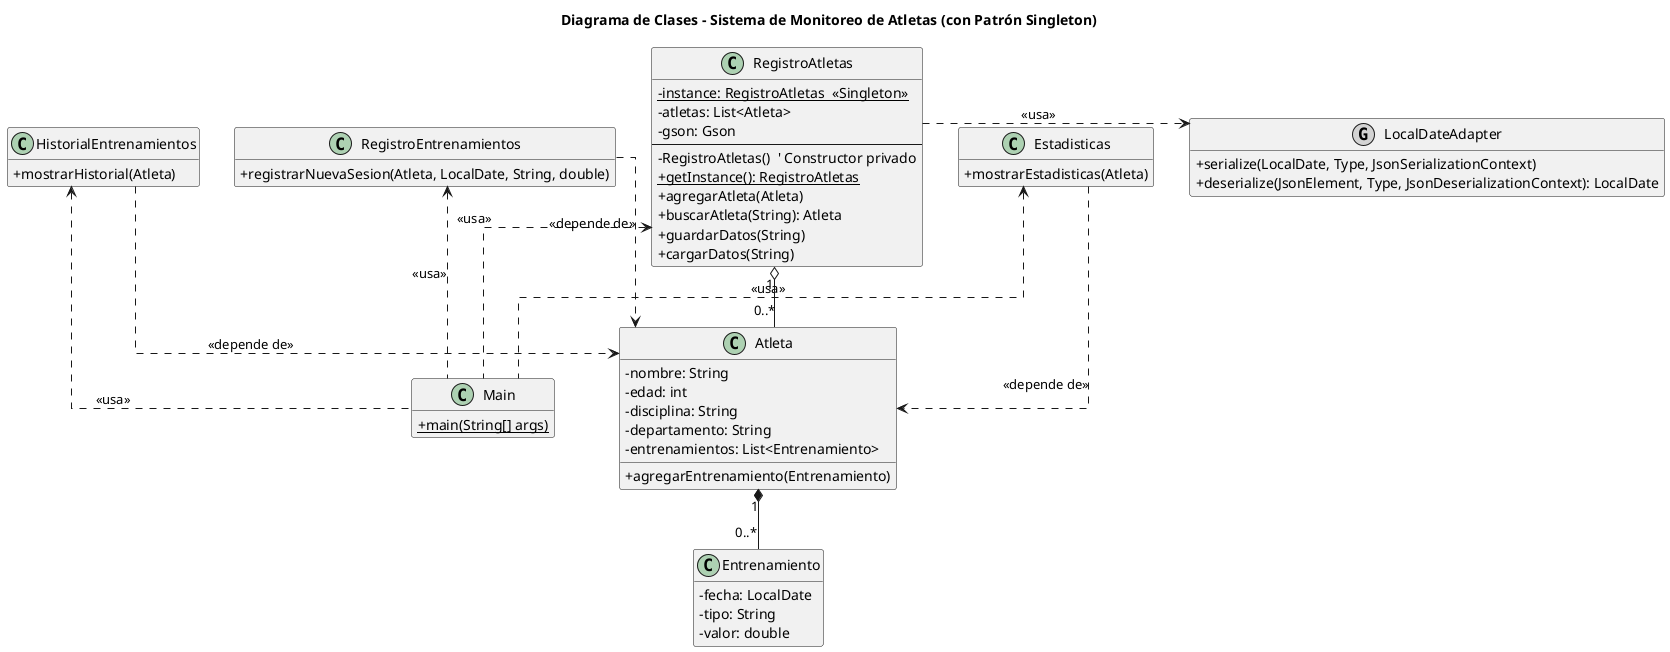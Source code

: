 @startuml

skinparam linetype ortho
skinparam classAttributeIconSize 0
hide empty members

title Diagrama de Clases - Sistema de Monitoreo de Atletas (con Patrón Singleton)


class Main {
  + {static} main(String[] args)
}

class RegistroAtletas {
  - {static} instance: RegistroAtletas  <<Singleton>>
  - atletas: List<Atleta>
  - gson: Gson
  --
  - RegistroAtletas()  ' Constructor privado
  + {static} getInstance(): RegistroAtletas
  + agregarAtleta(Atleta)
  + buscarAtleta(String): Atleta
  + guardarDatos(String)
  + cargarDatos(String)
}

class Atleta {
  - nombre: String
  - edad: int
  - disciplina: String
  - departamento: String
  - entrenamientos: List<Entrenamiento>
  + agregarEntrenamiento(Entrenamiento)
}

class Entrenamiento {
  - fecha: LocalDate
  - tipo: String
  - valor: double
}

class RegistroEntrenamientos {
  + registrarNuevaSesion(Atleta, LocalDate, String, double)
}

class HistorialEntrenamientos {
  + mostrarHistorial(Atleta)
}

class Estadisticas {
  + mostrarEstadisticas(Atleta)
}

class LocalDateAdapter <<(G,LightGray)>> {

  + serialize(LocalDate, Type, JsonSerializationContext)
  + deserialize(JsonElement, Type, JsonDeserializationContext): LocalDate
}


Main .up.> RegistroAtletas : <<usa>>
Main .up.> RegistroEntrenamientos : <<usa>>
Main .up.> HistorialEntrenamientos : <<usa>>
Main .up.> Estadisticas : <<usa>>


RegistroAtletas "1" o-- "0..*" Atleta

Atleta "1" *-- "0..*" Entrenamiento


RegistroEntrenamientos ..> Atleta : <<depende de>>
HistorialEntrenamientos ..> Atleta : <<depende de>>
Estadisticas ..> Atleta : <<depende de>>


RegistroAtletas .> LocalDateAdapter : <<usa>>


@enduml